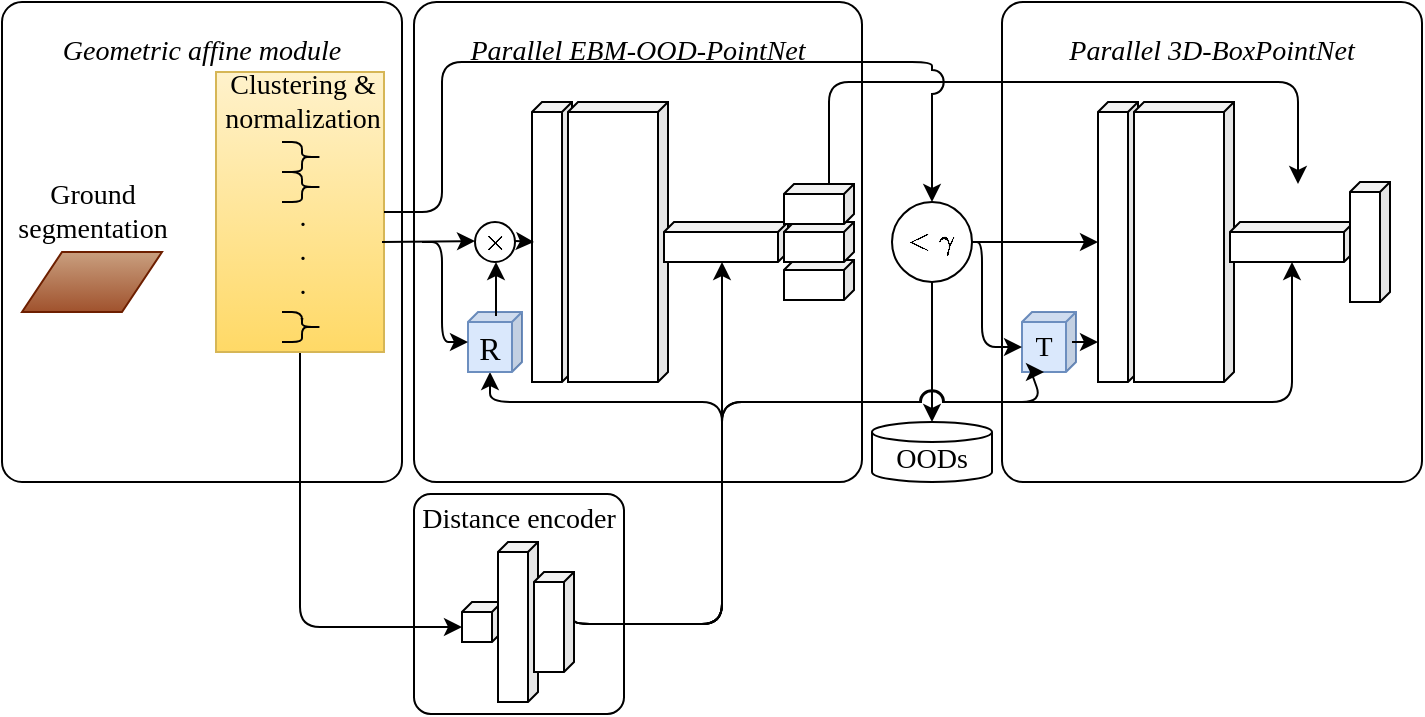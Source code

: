 <mxfile version="17.5.0" type="github">
  <diagram id="GZbshFFZDwSNXqe_PybA" name="Page-1">
    <mxGraphModel dx="1350" dy="793" grid="1" gridSize="10" guides="1" tooltips="1" connect="1" arrows="1" fold="1" page="1" pageScale="1" pageWidth="827" pageHeight="1169" math="1" shadow="0">
      <root>
        <mxCell id="0" />
        <mxCell id="1" parent="0" />
        <mxCell id="l7Pvp1b1g0So3MUCpbeX-27" value="&lt;div&gt;Distance encoder&lt;/div&gt;&lt;div&gt;&lt;br&gt;&lt;/div&gt;&lt;div&gt;&lt;br&gt;&lt;/div&gt;&lt;div&gt;&lt;br&gt;&lt;/div&gt;&lt;div&gt;&lt;br&gt;&lt;/div&gt;&lt;div&gt;&lt;br&gt;&lt;/div&gt;" style="rounded=1;whiteSpace=wrap;html=1;fontFamily=Times New Roman;fontSize=14;gradientColor=none;gradientDirection=north;arcSize=8;" parent="1" vertex="1">
          <mxGeometry x="266" y="256" width="105" height="110" as="geometry" />
        </mxCell>
        <mxCell id="Kx8_sQ4NVTLF2Z_cxWmw-4" value="&lt;div&gt;&lt;i&gt;&lt;font style=&quot;font-size: 14px&quot;&gt;&lt;font face=&quot;Times New Roman&quot;&gt;Parallel 3D-BoxPointNet&lt;br&gt;&lt;/font&gt;&lt;/font&gt;&lt;/i&gt;&lt;/div&gt;&lt;div&gt;&lt;i&gt;&lt;font size=&quot;3&quot;&gt;&lt;font face=&quot;Times New Roman&quot;&gt;&lt;br&gt;&lt;/font&gt;&lt;/font&gt;&lt;/i&gt;&lt;/div&gt;&lt;div&gt;&lt;i&gt;&lt;font size=&quot;3&quot;&gt;&lt;font face=&quot;Times New Roman&quot;&gt;&lt;br&gt;&lt;/font&gt;&lt;/font&gt;&lt;/i&gt;&lt;/div&gt;&lt;div&gt;&lt;i&gt;&lt;font size=&quot;3&quot;&gt;&lt;font face=&quot;Times New Roman&quot;&gt;&lt;br&gt;&lt;/font&gt;&lt;/font&gt;&lt;/i&gt;&lt;/div&gt;&lt;div&gt;&lt;i&gt;&lt;font size=&quot;3&quot;&gt;&lt;font face=&quot;Times New Roman&quot;&gt;&lt;br&gt;&lt;/font&gt;&lt;/font&gt;&lt;/i&gt;&lt;/div&gt;&lt;div&gt;&lt;i&gt;&lt;font size=&quot;3&quot;&gt;&lt;font face=&quot;Times New Roman&quot;&gt;&lt;br&gt;&lt;/font&gt;&lt;/font&gt;&lt;/i&gt;&lt;/div&gt;&lt;div&gt;&lt;i&gt;&lt;font size=&quot;3&quot;&gt;&lt;font face=&quot;Times New Roman&quot;&gt;&lt;br&gt;&lt;/font&gt;&lt;/font&gt;&lt;/i&gt;&lt;/div&gt;&lt;div&gt;&lt;i&gt;&lt;font size=&quot;3&quot;&gt;&lt;font face=&quot;Times New Roman&quot;&gt;&lt;br&gt;&lt;/font&gt;&lt;/font&gt;&lt;/i&gt;&lt;/div&gt;&lt;div&gt;&lt;i&gt;&lt;font size=&quot;3&quot;&gt;&lt;font face=&quot;Times New Roman&quot;&gt;&lt;br&gt;&lt;/font&gt;&lt;/font&gt;&lt;/i&gt;&lt;/div&gt;&lt;div&gt;&lt;i&gt;&lt;font size=&quot;3&quot;&gt;&lt;font face=&quot;Times New Roman&quot;&gt;&lt;br&gt;&lt;/font&gt;&lt;/font&gt;&lt;/i&gt;&lt;/div&gt;&lt;div&gt;&lt;i&gt;&lt;font size=&quot;3&quot;&gt;&lt;font face=&quot;Times New Roman&quot;&gt;&lt;br&gt;&lt;/font&gt;&lt;/font&gt;&lt;/i&gt;&lt;/div&gt;" style="rounded=1;whiteSpace=wrap;html=1;arcSize=5;strokeWidth=1;perimeterSpacing=0;" parent="1" vertex="1">
          <mxGeometry x="560" y="10" width="210" height="240" as="geometry" />
        </mxCell>
        <mxCell id="Kx8_sQ4NVTLF2Z_cxWmw-3" value="&lt;div&gt;&lt;i&gt;&lt;font style=&quot;font-size: 14px&quot;&gt;&lt;font face=&quot;Times New Roman&quot;&gt;Parallel EBM-OOD-PointNet&lt;br&gt;&lt;/font&gt;&lt;/font&gt;&lt;/i&gt;&lt;/div&gt;&lt;div&gt;&lt;i&gt;&lt;font size=&quot;3&quot;&gt;&lt;font face=&quot;Times New Roman&quot;&gt;&lt;br&gt;&lt;/font&gt;&lt;/font&gt;&lt;/i&gt;&lt;/div&gt;&lt;div&gt;&lt;i&gt;&lt;font size=&quot;3&quot;&gt;&lt;font face=&quot;Times New Roman&quot;&gt;&lt;br&gt;&lt;/font&gt;&lt;/font&gt;&lt;/i&gt;&lt;/div&gt;&lt;div&gt;&lt;i&gt;&lt;font size=&quot;3&quot;&gt;&lt;font face=&quot;Times New Roman&quot;&gt;&lt;br&gt;&lt;/font&gt;&lt;/font&gt;&lt;/i&gt;&lt;/div&gt;&lt;div&gt;&lt;i&gt;&lt;font size=&quot;3&quot;&gt;&lt;font face=&quot;Times New Roman&quot;&gt;&lt;br&gt;&lt;/font&gt;&lt;/font&gt;&lt;/i&gt;&lt;/div&gt;&lt;div&gt;&lt;i&gt;&lt;font size=&quot;3&quot;&gt;&lt;font face=&quot;Times New Roman&quot;&gt;&lt;br&gt;&lt;/font&gt;&lt;/font&gt;&lt;/i&gt;&lt;/div&gt;&lt;div&gt;&lt;i&gt;&lt;font size=&quot;3&quot;&gt;&lt;font face=&quot;Times New Roman&quot;&gt;&lt;br&gt;&lt;/font&gt;&lt;/font&gt;&lt;/i&gt;&lt;/div&gt;&lt;div&gt;&lt;i&gt;&lt;font size=&quot;3&quot;&gt;&lt;font face=&quot;Times New Roman&quot;&gt;&lt;br&gt;&lt;/font&gt;&lt;/font&gt;&lt;/i&gt;&lt;/div&gt;&lt;div&gt;&lt;i&gt;&lt;font size=&quot;3&quot;&gt;&lt;font face=&quot;Times New Roman&quot;&gt;&lt;br&gt;&lt;/font&gt;&lt;/font&gt;&lt;/i&gt;&lt;/div&gt;&lt;div&gt;&lt;i&gt;&lt;font size=&quot;3&quot;&gt;&lt;font face=&quot;Times New Roman&quot;&gt;&lt;br&gt;&lt;/font&gt;&lt;/font&gt;&lt;/i&gt;&lt;/div&gt;&lt;div&gt;&lt;i&gt;&lt;font size=&quot;3&quot;&gt;&lt;font face=&quot;Times New Roman&quot;&gt;&lt;br&gt;&lt;/font&gt;&lt;/font&gt;&lt;/i&gt;&lt;/div&gt;" style="rounded=1;whiteSpace=wrap;html=1;arcSize=5;strokeWidth=1;perimeterSpacing=0;" parent="1" vertex="1">
          <mxGeometry x="266" y="10" width="224" height="240" as="geometry" />
        </mxCell>
        <mxCell id="l7Pvp1b1g0So3MUCpbeX-33" style="edgeStyle=orthogonalEdgeStyle;rounded=1;orthogonalLoop=1;jettySize=auto;html=1;exitX=0;exitY=0;exitDx=0;exitDy=22.5;entryX=0;entryY=0;entryDx=16;entryDy=30;entryPerimeter=0;fontFamily=Times New Roman;fontSize=14;strokeWidth=1;exitPerimeter=0;" parent="1" source="l7Pvp1b1g0So3MUCpbeX-25" target="l7Pvp1b1g0So3MUCpbeX-8" edge="1">
          <mxGeometry relative="1" as="geometry">
            <Array as="points">
              <mxPoint x="420" y="321" />
              <mxPoint x="420" y="210" />
              <mxPoint x="304" y="210" />
            </Array>
          </mxGeometry>
        </mxCell>
        <mxCell id="l7Pvp1b1g0So3MUCpbeX-34" style="edgeStyle=orthogonalEdgeStyle;rounded=1;orthogonalLoop=1;jettySize=auto;html=1;exitX=0;exitY=0;exitDx=0;exitDy=22.5;fontFamily=Times New Roman;fontSize=14;strokeWidth=1;exitPerimeter=0;" parent="1" source="l7Pvp1b1g0So3MUCpbeX-25" target="l7Pvp1b1g0So3MUCpbeX-4" edge="1">
          <mxGeometry relative="1" as="geometry">
            <Array as="points">
              <mxPoint x="420" y="321" />
            </Array>
          </mxGeometry>
        </mxCell>
        <mxCell id="Kx8_sQ4NVTLF2Z_cxWmw-1" value="&lt;div&gt;&lt;i&gt;&lt;font style=&quot;font-size: 14px&quot;&gt;&lt;font face=&quot;Times New Roman&quot;&gt;Geometric affine module&lt;/font&gt;&lt;/font&gt;&lt;/i&gt;&lt;/div&gt;&lt;div&gt;&lt;font size=&quot;3&quot;&gt;&lt;font face=&quot;Times New Roman&quot;&gt;&lt;br&gt;&lt;/font&gt;&lt;/font&gt;&lt;/div&gt;&lt;div&gt;&lt;font size=&quot;3&quot;&gt;&lt;font face=&quot;Times New Roman&quot;&gt;&lt;br&gt;&lt;/font&gt;&lt;/font&gt;&lt;/div&gt;&lt;div&gt;&lt;font size=&quot;3&quot;&gt;&lt;font face=&quot;Times New Roman&quot;&gt;&lt;br&gt;&lt;/font&gt;&lt;/font&gt;&lt;/div&gt;&lt;div&gt;&lt;font size=&quot;3&quot;&gt;&lt;font face=&quot;Times New Roman&quot;&gt;&lt;br&gt;&lt;/font&gt;&lt;/font&gt;&lt;/div&gt;&lt;div&gt;&lt;font size=&quot;3&quot;&gt;&lt;font face=&quot;Times New Roman&quot;&gt;&lt;br&gt;&lt;/font&gt;&lt;/font&gt;&lt;/div&gt;&lt;div&gt;&lt;font size=&quot;3&quot;&gt;&lt;font face=&quot;Times New Roman&quot;&gt;&lt;br&gt;&lt;/font&gt;&lt;/font&gt;&lt;/div&gt;&lt;div&gt;&lt;font size=&quot;3&quot;&gt;&lt;font face=&quot;Times New Roman&quot;&gt;&lt;br&gt;&lt;/font&gt;&lt;/font&gt;&lt;/div&gt;&lt;div&gt;&lt;font size=&quot;3&quot;&gt;&lt;font face=&quot;Times New Roman&quot;&gt;&lt;br&gt;&lt;/font&gt;&lt;/font&gt;&lt;/div&gt;&lt;div&gt;&lt;font size=&quot;3&quot;&gt;&lt;font face=&quot;Times New Roman&quot;&gt;&lt;br&gt;&lt;/font&gt;&lt;/font&gt;&lt;/div&gt;&lt;div&gt;&lt;font size=&quot;3&quot;&gt;&lt;font face=&quot;Times New Roman&quot;&gt;&lt;br&gt;&lt;/font&gt;&lt;/font&gt;&lt;/div&gt;" style="rounded=1;whiteSpace=wrap;html=1;arcSize=5;strokeWidth=1;perimeterSpacing=0;" parent="1" vertex="1">
          <mxGeometry x="60" y="10" width="200" height="240" as="geometry" />
        </mxCell>
        <mxCell id="l7Pvp1b1g0So3MUCpbeX-40" style="edgeStyle=orthogonalEdgeStyle;rounded=1;orthogonalLoop=1;jettySize=auto;html=1;exitX=0.5;exitY=1;exitDx=0;exitDy=0;entryX=0;entryY=0;entryDx=20;entryDy=12.5;entryPerimeter=0;fontFamily=Times New Roman;fontSize=14;strokeWidth=1;" parent="1" source="Kx8_sQ4NVTLF2Z_cxWmw-23" target="l7Pvp1b1g0So3MUCpbeX-23" edge="1">
          <mxGeometry relative="1" as="geometry" />
        </mxCell>
        <mxCell id="Kx8_sQ4NVTLF2Z_cxWmw-23" value="" style="rounded=0;whiteSpace=wrap;html=1;fontFamily=Times New Roman;fontSize=14;strokeWidth=1;fillColor=#fff2cc;gradientColor=#ffd966;strokeColor=#d6b656;" parent="1" vertex="1">
          <mxGeometry x="167" y="45" width="84" height="140" as="geometry" />
        </mxCell>
        <mxCell id="Kx8_sQ4NVTLF2Z_cxWmw-5" value="OODs" style="shape=cylinder3;whiteSpace=wrap;html=1;boundedLbl=1;backgroundOutline=1;size=5;fontFamily=Times New Roman;fontSize=14;strokeWidth=1;" parent="1" vertex="1">
          <mxGeometry x="495" y="220" width="60" height="30" as="geometry" />
        </mxCell>
        <mxCell id="Kx8_sQ4NVTLF2Z_cxWmw-6" value="" style="shape=parallelogram;perimeter=parallelogramPerimeter;whiteSpace=wrap;html=1;fixedSize=1;fontFamily=Times New Roman;fontSize=14;strokeWidth=1;fillColor=#a0522d;strokeColor=#6D1F00;fontColor=#ffffff;gradientColor=#C99F7F;gradientDirection=north;" parent="1" vertex="1">
          <mxGeometry x="70" y="135" width="70" height="30" as="geometry" />
        </mxCell>
        <mxCell id="Kx8_sQ4NVTLF2Z_cxWmw-7" value="&lt;div&gt;&lt;font style=&quot;font-size: 14px&quot;&gt;Ground&lt;br&gt;&lt;/font&gt;&lt;/div&gt;&lt;div&gt;&lt;font style=&quot;font-size: 12px&quot;&gt;&lt;font style=&quot;font-size: 14px&quot;&gt;segmentation&lt;/font&gt;&lt;br&gt;&lt;/font&gt;&lt;/div&gt;" style="text;html=1;resizable=0;autosize=1;align=center;verticalAlign=middle;points=[];fillColor=none;strokeColor=none;rounded=0;fontFamily=Times New Roman;fontSize=14;" parent="1" vertex="1">
          <mxGeometry x="60" y="95" width="90" height="40" as="geometry" />
        </mxCell>
        <mxCell id="Kx8_sQ4NVTLF2Z_cxWmw-10" value="" style="shape=curlyBracket;whiteSpace=wrap;html=1;rounded=1;flipH=1;fontFamily=Times New Roman;fontSize=14;strokeWidth=1;" parent="1" vertex="1">
          <mxGeometry x="200" y="80" width="20" height="15" as="geometry" />
        </mxCell>
        <mxCell id="Kx8_sQ4NVTLF2Z_cxWmw-17" value="&lt;div&gt;.&lt;/div&gt;&lt;div&gt;.&lt;/div&gt;&lt;div&gt;.&lt;br&gt;&lt;/div&gt;" style="text;html=1;resizable=0;autosize=1;align=center;verticalAlign=middle;points=[];fillColor=none;strokeColor=none;rounded=0;fontFamily=Times New Roman;fontSize=14;" parent="1" vertex="1">
          <mxGeometry x="200" y="105" width="20" height="60" as="geometry" />
        </mxCell>
        <mxCell id="Kx8_sQ4NVTLF2Z_cxWmw-18" value="&lt;div&gt;Clustering &amp;amp; &lt;br&gt;&lt;/div&gt;&lt;div&gt;normalization&lt;br&gt;&lt;/div&gt;" style="text;html=1;resizable=0;autosize=1;align=center;verticalAlign=middle;points=[];fillColor=none;strokeColor=none;rounded=0;fontFamily=Times New Roman;fontSize=14;" parent="1" vertex="1">
          <mxGeometry x="165" y="40" width="90" height="40" as="geometry" />
        </mxCell>
        <mxCell id="Kx8_sQ4NVTLF2Z_cxWmw-19" value="" style="shape=curlyBracket;whiteSpace=wrap;html=1;rounded=1;flipH=1;fontFamily=Times New Roman;fontSize=14;strokeWidth=1;size=0.5;" parent="1" vertex="1">
          <mxGeometry x="200" y="95" width="20" height="15" as="geometry" />
        </mxCell>
        <mxCell id="Kx8_sQ4NVTLF2Z_cxWmw-22" value="&#39;" style="shape=curlyBracket;whiteSpace=wrap;html=1;rounded=1;flipH=1;fontFamily=Times New Roman;fontSize=14;strokeWidth=1;size=0.5;" parent="1" vertex="1">
          <mxGeometry x="200" y="165" width="20" height="15" as="geometry" />
        </mxCell>
        <mxCell id="l7Pvp1b1g0So3MUCpbeX-1" value="" style="shape=cube;whiteSpace=wrap;html=1;boundedLbl=1;backgroundOutline=1;darkOpacity=0.05;darkOpacity2=0.1;flipH=1;size=5;" parent="1" vertex="1">
          <mxGeometry x="325" y="60" width="20" height="140" as="geometry" />
        </mxCell>
        <mxCell id="l7Pvp1b1g0So3MUCpbeX-2" value="" style="shape=cube;whiteSpace=wrap;html=1;boundedLbl=1;backgroundOutline=1;darkOpacity=0.05;darkOpacity2=0.1;flipH=1;size=5;" parent="1" vertex="1">
          <mxGeometry x="343" y="60" width="50" height="140" as="geometry" />
        </mxCell>
        <mxCell id="l7Pvp1b1g0So3MUCpbeX-4" value="" style="shape=cube;whiteSpace=wrap;html=1;boundedLbl=1;backgroundOutline=1;darkOpacity=0.05;darkOpacity2=0.1;flipH=1;size=5;" parent="1" vertex="1">
          <mxGeometry x="391" y="120" width="62" height="20" as="geometry" />
        </mxCell>
        <mxCell id="l7Pvp1b1g0So3MUCpbeX-6" value="" style="shape=cube;whiteSpace=wrap;html=1;boundedLbl=1;backgroundOutline=1;darkOpacity=0.05;darkOpacity2=0.1;flipH=1;size=5;" parent="1" vertex="1">
          <mxGeometry x="451" y="139" width="35" height="20" as="geometry" />
        </mxCell>
        <mxCell id="l7Pvp1b1g0So3MUCpbeX-38" style="edgeStyle=orthogonalEdgeStyle;rounded=1;orthogonalLoop=1;jettySize=auto;html=1;exitX=0;exitY=0;exitDx=12.5;exitDy=0;exitPerimeter=0;fontFamily=Times New Roman;fontSize=14;strokeWidth=1;jumpStyle=arc;jumpSize=12;" parent="1" source="l7Pvp1b1g0So3MUCpbeX-7" edge="1">
          <mxGeometry relative="1" as="geometry">
            <Array as="points">
              <mxPoint x="474" y="50" />
              <mxPoint x="708" y="50" />
            </Array>
            <mxPoint x="708" y="101" as="targetPoint" />
          </mxGeometry>
        </mxCell>
        <mxCell id="l7Pvp1b1g0So3MUCpbeX-8" value="&lt;font face=&quot;Times New Roman&quot;&gt;&lt;font size=&quot;3&quot;&gt;R&lt;/font&gt;&lt;/font&gt;" style="shape=cube;whiteSpace=wrap;html=1;boundedLbl=1;backgroundOutline=1;darkOpacity=0.05;darkOpacity2=0.1;flipH=1;size=5;fillColor=#dae8fc;strokeColor=#6c8ebf;" parent="1" vertex="1">
          <mxGeometry x="293" y="165" width="27" height="30" as="geometry" />
        </mxCell>
        <mxCell id="l7Pvp1b1g0So3MUCpbeX-9" value="" style="shape=cube;whiteSpace=wrap;html=1;boundedLbl=1;backgroundOutline=1;darkOpacity=0.05;darkOpacity2=0.1;flipH=1;size=5;" parent="1" vertex="1">
          <mxGeometry x="608" y="60" width="20" height="140" as="geometry" />
        </mxCell>
        <mxCell id="l7Pvp1b1g0So3MUCpbeX-10" value="" style="shape=cube;whiteSpace=wrap;html=1;boundedLbl=1;backgroundOutline=1;darkOpacity=0.05;darkOpacity2=0.1;flipH=1;size=5;" parent="1" vertex="1">
          <mxGeometry x="626" y="60" width="50" height="140" as="geometry" />
        </mxCell>
        <mxCell id="l7Pvp1b1g0So3MUCpbeX-11" value="" style="shape=cube;whiteSpace=wrap;html=1;boundedLbl=1;backgroundOutline=1;darkOpacity=0.05;darkOpacity2=0.1;flipH=1;size=5;" parent="1" vertex="1">
          <mxGeometry x="674" y="120" width="62" height="20" as="geometry" />
        </mxCell>
        <mxCell id="l7Pvp1b1g0So3MUCpbeX-15" value="&lt;font style=&quot;font-size: 14px&quot; face=&quot;Times New Roman&quot;&gt;T&lt;/font&gt;" style="shape=cube;whiteSpace=wrap;html=1;boundedLbl=1;backgroundOutline=1;darkOpacity=0.05;darkOpacity2=0.1;flipH=1;size=5;fillColor=#dae8fc;strokeColor=#6c8ebf;" parent="1" vertex="1">
          <mxGeometry x="570" y="165" width="27" height="30" as="geometry" />
        </mxCell>
        <mxCell id="l7Pvp1b1g0So3MUCpbeX-16" value="" style="shape=cube;whiteSpace=wrap;html=1;boundedLbl=1;backgroundOutline=1;darkOpacity=0.05;darkOpacity2=0.1;flipH=1;size=5;" parent="1" vertex="1">
          <mxGeometry x="734" y="100" width="20" height="60" as="geometry" />
        </mxCell>
        <mxCell id="l7Pvp1b1g0So3MUCpbeX-53" style="edgeStyle=orthogonalEdgeStyle;rounded=1;orthogonalLoop=1;jettySize=auto;html=1;exitX=0.5;exitY=1;exitDx=0;exitDy=0;entryX=0.5;entryY=0;entryDx=0;entryDy=0;entryPerimeter=0;fontFamily=Times New Roman;fontSize=14;strokeWidth=1;fillColor=default;" parent="1" source="l7Pvp1b1g0So3MUCpbeX-19" target="Kx8_sQ4NVTLF2Z_cxWmw-5" edge="1">
          <mxGeometry relative="1" as="geometry" />
        </mxCell>
        <mxCell id="zbhCJNr6Q9Qe1wm5qdiB-7" style="edgeStyle=orthogonalEdgeStyle;rounded=1;jumpStyle=arc;jumpSize=11;orthogonalLoop=1;jettySize=auto;html=1;exitX=1;exitY=0.5;exitDx=0;exitDy=0;entryX=0;entryY=0;entryDx=27;entryDy=17.5;entryPerimeter=0;" edge="1" parent="1" source="l7Pvp1b1g0So3MUCpbeX-19" target="l7Pvp1b1g0So3MUCpbeX-15">
          <mxGeometry relative="1" as="geometry">
            <Array as="points">
              <mxPoint x="550" y="130" />
              <mxPoint x="550" y="183" />
            </Array>
          </mxGeometry>
        </mxCell>
        <mxCell id="l7Pvp1b1g0So3MUCpbeX-19" value="$$&amp;lt; \gamma$$" style="ellipse;whiteSpace=wrap;html=1;aspect=fixed;fontFamily=Times New Roman;fontSize=14;" parent="1" vertex="1">
          <mxGeometry x="505" y="110" width="40" height="40" as="geometry" />
        </mxCell>
        <mxCell id="l7Pvp1b1g0So3MUCpbeX-23" value="" style="shape=cube;whiteSpace=wrap;html=1;boundedLbl=1;backgroundOutline=1;darkOpacity=0.05;darkOpacity2=0.1;flipH=1;size=5;" parent="1" vertex="1">
          <mxGeometry x="290" y="310" width="20" height="20" as="geometry" />
        </mxCell>
        <mxCell id="l7Pvp1b1g0So3MUCpbeX-24" value="" style="shape=cube;whiteSpace=wrap;html=1;boundedLbl=1;backgroundOutline=1;darkOpacity=0.05;darkOpacity2=0.1;flipH=1;size=5;gradientColor=none;gradientDirection=north;" parent="1" vertex="1">
          <mxGeometry x="308" y="280" width="20" height="80" as="geometry" />
        </mxCell>
        <mxCell id="l7Pvp1b1g0So3MUCpbeX-25" value="" style="shape=cube;whiteSpace=wrap;html=1;boundedLbl=1;backgroundOutline=1;darkOpacity=0.05;darkOpacity2=0.1;flipH=1;size=5;" parent="1" vertex="1">
          <mxGeometry x="326" y="295" width="20" height="50" as="geometry" />
        </mxCell>
        <mxCell id="l7Pvp1b1g0So3MUCpbeX-42" value="&lt;div&gt;$$\times$$&lt;/div&gt;" style="ellipse;whiteSpace=wrap;html=1;aspect=fixed;fontFamily=Times New Roman;fontSize=14;gradientColor=none;gradientDirection=north;" parent="1" vertex="1">
          <mxGeometry x="296.5" y="120" width="20" height="20" as="geometry" />
        </mxCell>
        <mxCell id="l7Pvp1b1g0So3MUCpbeX-47" value="" style="endArrow=classic;html=1;rounded=1;fontFamily=Times New Roman;fontSize=14;strokeWidth=1;fillColor=default;" parent="1" edge="1">
          <mxGeometry width="50" height="50" relative="1" as="geometry">
            <mxPoint x="250" y="130" as="sourcePoint" />
            <mxPoint x="296.5" y="129.5" as="targetPoint" />
          </mxGeometry>
        </mxCell>
        <mxCell id="l7Pvp1b1g0So3MUCpbeX-48" value="" style="endArrow=classic;html=1;rounded=1;fontFamily=Times New Roman;fontSize=14;strokeWidth=1;fillColor=default;edgeStyle=orthogonalEdgeStyle;" parent="1" edge="1">
          <mxGeometry width="50" height="50" relative="1" as="geometry">
            <mxPoint x="270" y="130" as="sourcePoint" />
            <mxPoint x="293" y="180" as="targetPoint" />
            <Array as="points">
              <mxPoint x="280" y="130" />
              <mxPoint x="280" y="180" />
            </Array>
          </mxGeometry>
        </mxCell>
        <mxCell id="l7Pvp1b1g0So3MUCpbeX-49" value="" style="endArrow=classic;html=1;rounded=1;fontFamily=Times New Roman;fontSize=14;strokeWidth=1;fillColor=default;" parent="1" edge="1">
          <mxGeometry width="50" height="50" relative="1" as="geometry">
            <mxPoint x="307" y="167" as="sourcePoint" />
            <mxPoint x="307" y="140" as="targetPoint" />
          </mxGeometry>
        </mxCell>
        <mxCell id="l7Pvp1b1g0So3MUCpbeX-50" value="" style="endArrow=classic;html=1;rounded=1;fontFamily=Times New Roman;fontSize=14;strokeWidth=1;fillColor=default;" parent="1" edge="1">
          <mxGeometry width="50" height="50" relative="1" as="geometry">
            <mxPoint x="316.5" y="129.5" as="sourcePoint" />
            <mxPoint x="326" y="130" as="targetPoint" />
          </mxGeometry>
        </mxCell>
        <mxCell id="l7Pvp1b1g0So3MUCpbeX-5" value="" style="shape=cube;whiteSpace=wrap;html=1;boundedLbl=1;backgroundOutline=1;darkOpacity=0.05;darkOpacity2=0.1;flipH=1;size=5;" parent="1" vertex="1">
          <mxGeometry x="451" y="120" width="35" height="20" as="geometry" />
        </mxCell>
        <mxCell id="l7Pvp1b1g0So3MUCpbeX-7" value="" style="shape=cube;whiteSpace=wrap;html=1;boundedLbl=1;backgroundOutline=1;darkOpacity=0.05;darkOpacity2=0.1;flipH=1;size=5;" parent="1" vertex="1">
          <mxGeometry x="451" y="101" width="35" height="20" as="geometry" />
        </mxCell>
        <mxCell id="l7Pvp1b1g0So3MUCpbeX-52" style="edgeStyle=orthogonalEdgeStyle;rounded=1;orthogonalLoop=1;jettySize=auto;html=1;exitX=1;exitY=0.5;exitDx=0;exitDy=0;entryX=0.5;entryY=0;entryDx=0;entryDy=0;fontFamily=Times New Roman;fontSize=14;strokeWidth=1;fillColor=default;jumpStyle=arc;jumpSize=12;" parent="1" source="Kx8_sQ4NVTLF2Z_cxWmw-23" target="l7Pvp1b1g0So3MUCpbeX-19" edge="1">
          <mxGeometry relative="1" as="geometry">
            <Array as="points">
              <mxPoint x="280" y="115" />
              <mxPoint x="280" y="40" />
              <mxPoint x="525" y="40" />
            </Array>
          </mxGeometry>
        </mxCell>
        <mxCell id="l7Pvp1b1g0So3MUCpbeX-36" style="edgeStyle=orthogonalEdgeStyle;rounded=1;orthogonalLoop=1;jettySize=auto;html=1;exitX=0;exitY=0;exitDx=0;exitDy=22.5;fontFamily=Times New Roman;fontSize=14;strokeWidth=1;exitPerimeter=0;jumpStyle=arc;jumpSize=12;" parent="1" source="l7Pvp1b1g0So3MUCpbeX-25" target="l7Pvp1b1g0So3MUCpbeX-11" edge="1">
          <mxGeometry relative="1" as="geometry">
            <Array as="points">
              <mxPoint x="420" y="321" />
              <mxPoint x="420" y="210" />
              <mxPoint x="705" y="210" />
            </Array>
          </mxGeometry>
        </mxCell>
        <mxCell id="l7Pvp1b1g0So3MUCpbeX-35" style="edgeStyle=orthogonalEdgeStyle;rounded=1;orthogonalLoop=1;jettySize=auto;html=1;exitX=0;exitY=0;exitDx=0;exitDy=22.5;entryX=0;entryY=0;entryDx=16;entryDy=30;entryPerimeter=0;fontFamily=Times New Roman;fontSize=14;strokeWidth=1;exitPerimeter=0;jumpStyle=arc;jumpSize=11;" parent="1" source="l7Pvp1b1g0So3MUCpbeX-25" target="l7Pvp1b1g0So3MUCpbeX-15" edge="1">
          <mxGeometry relative="1" as="geometry">
            <Array as="points">
              <mxPoint x="346" y="321" />
              <mxPoint x="420" y="321" />
              <mxPoint x="420" y="210" />
              <mxPoint x="580" y="210" />
            </Array>
          </mxGeometry>
        </mxCell>
        <mxCell id="zbhCJNr6Q9Qe1wm5qdiB-4" value="" style="endArrow=classic;html=1;rounded=0;jumpStyle=arc;jumpSize=11;" edge="1" parent="1">
          <mxGeometry width="50" height="50" relative="1" as="geometry">
            <mxPoint x="546" y="130" as="sourcePoint" />
            <mxPoint x="608" y="130" as="targetPoint" />
          </mxGeometry>
        </mxCell>
        <mxCell id="zbhCJNr6Q9Qe1wm5qdiB-6" value="" style="endArrow=classic;html=1;rounded=0;jumpStyle=arc;jumpSize=11;" edge="1" parent="1">
          <mxGeometry width="50" height="50" relative="1" as="geometry">
            <mxPoint x="595" y="180" as="sourcePoint" />
            <mxPoint x="608" y="180" as="targetPoint" />
          </mxGeometry>
        </mxCell>
      </root>
    </mxGraphModel>
  </diagram>
</mxfile>
